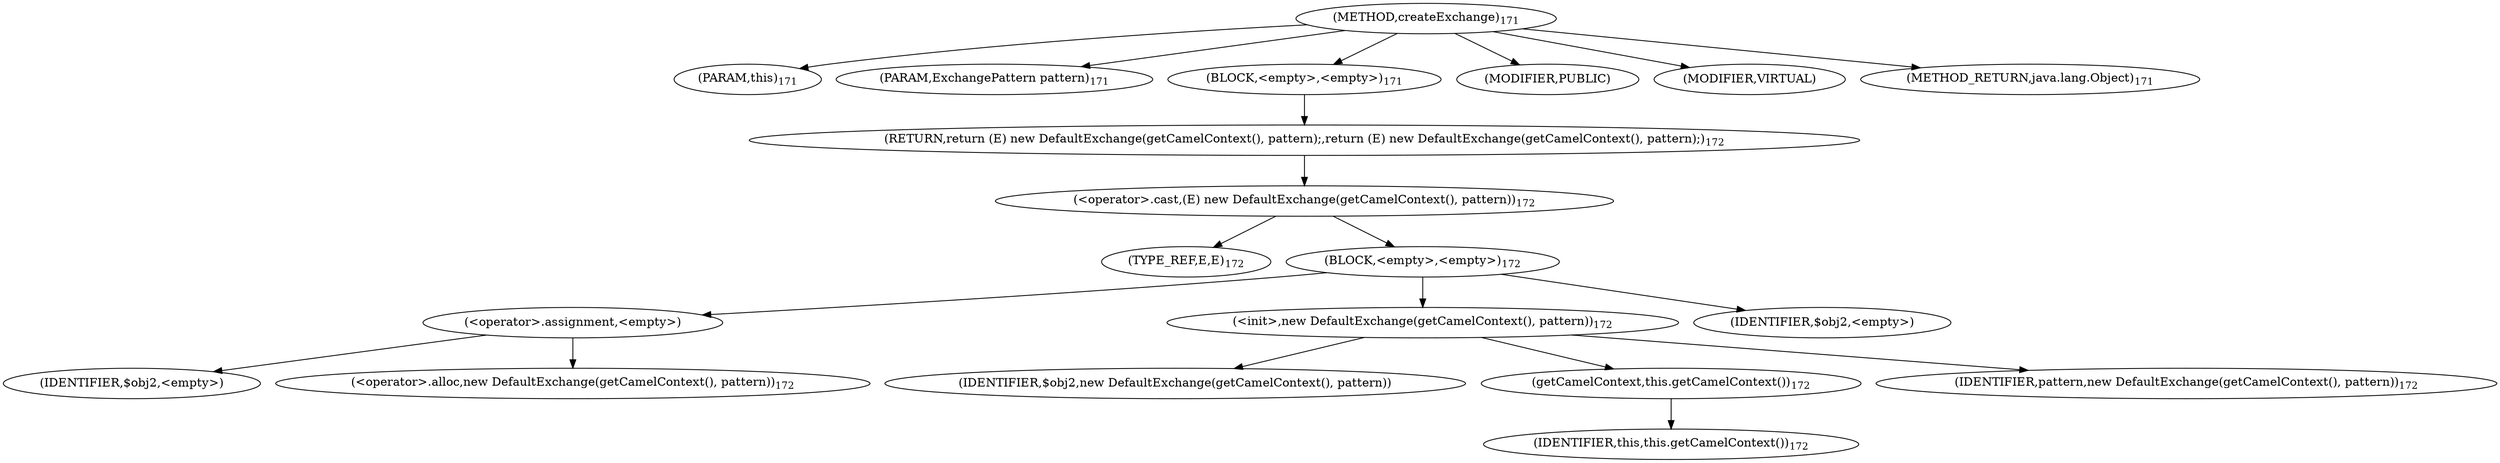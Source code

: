 digraph "createExchange" {  
"458" [label = <(METHOD,createExchange)<SUB>171</SUB>> ]
"40" [label = <(PARAM,this)<SUB>171</SUB>> ]
"459" [label = <(PARAM,ExchangePattern pattern)<SUB>171</SUB>> ]
"460" [label = <(BLOCK,&lt;empty&gt;,&lt;empty&gt;)<SUB>171</SUB>> ]
"461" [label = <(RETURN,return (E) new DefaultExchange(getCamelContext(), pattern);,return (E) new DefaultExchange(getCamelContext(), pattern);)<SUB>172</SUB>> ]
"462" [label = <(&lt;operator&gt;.cast,(E) new DefaultExchange(getCamelContext(), pattern))<SUB>172</SUB>> ]
"463" [label = <(TYPE_REF,E,E)<SUB>172</SUB>> ]
"464" [label = <(BLOCK,&lt;empty&gt;,&lt;empty&gt;)<SUB>172</SUB>> ]
"465" [label = <(&lt;operator&gt;.assignment,&lt;empty&gt;)> ]
"466" [label = <(IDENTIFIER,$obj2,&lt;empty&gt;)> ]
"467" [label = <(&lt;operator&gt;.alloc,new DefaultExchange(getCamelContext(), pattern))<SUB>172</SUB>> ]
"468" [label = <(&lt;init&gt;,new DefaultExchange(getCamelContext(), pattern))<SUB>172</SUB>> ]
"469" [label = <(IDENTIFIER,$obj2,new DefaultExchange(getCamelContext(), pattern))> ]
"470" [label = <(getCamelContext,this.getCamelContext())<SUB>172</SUB>> ]
"39" [label = <(IDENTIFIER,this,this.getCamelContext())<SUB>172</SUB>> ]
"471" [label = <(IDENTIFIER,pattern,new DefaultExchange(getCamelContext(), pattern))<SUB>172</SUB>> ]
"472" [label = <(IDENTIFIER,$obj2,&lt;empty&gt;)> ]
"473" [label = <(MODIFIER,PUBLIC)> ]
"474" [label = <(MODIFIER,VIRTUAL)> ]
"475" [label = <(METHOD_RETURN,java.lang.Object)<SUB>171</SUB>> ]
  "458" -> "40" 
  "458" -> "459" 
  "458" -> "460" 
  "458" -> "473" 
  "458" -> "474" 
  "458" -> "475" 
  "460" -> "461" 
  "461" -> "462" 
  "462" -> "463" 
  "462" -> "464" 
  "464" -> "465" 
  "464" -> "468" 
  "464" -> "472" 
  "465" -> "466" 
  "465" -> "467" 
  "468" -> "469" 
  "468" -> "470" 
  "468" -> "471" 
  "470" -> "39" 
}
